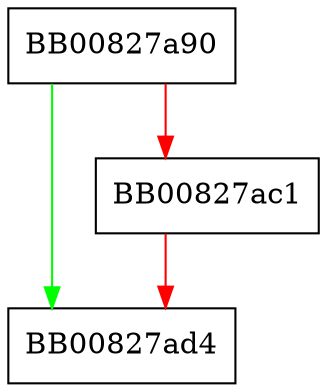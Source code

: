 digraph i2r_object {
  node [shape="box"];
  graph [splines=ortho];
  BB00827a90 -> BB00827ad4 [color="green"];
  BB00827a90 -> BB00827ac1 [color="red"];
  BB00827ac1 -> BB00827ad4 [color="red"];
}